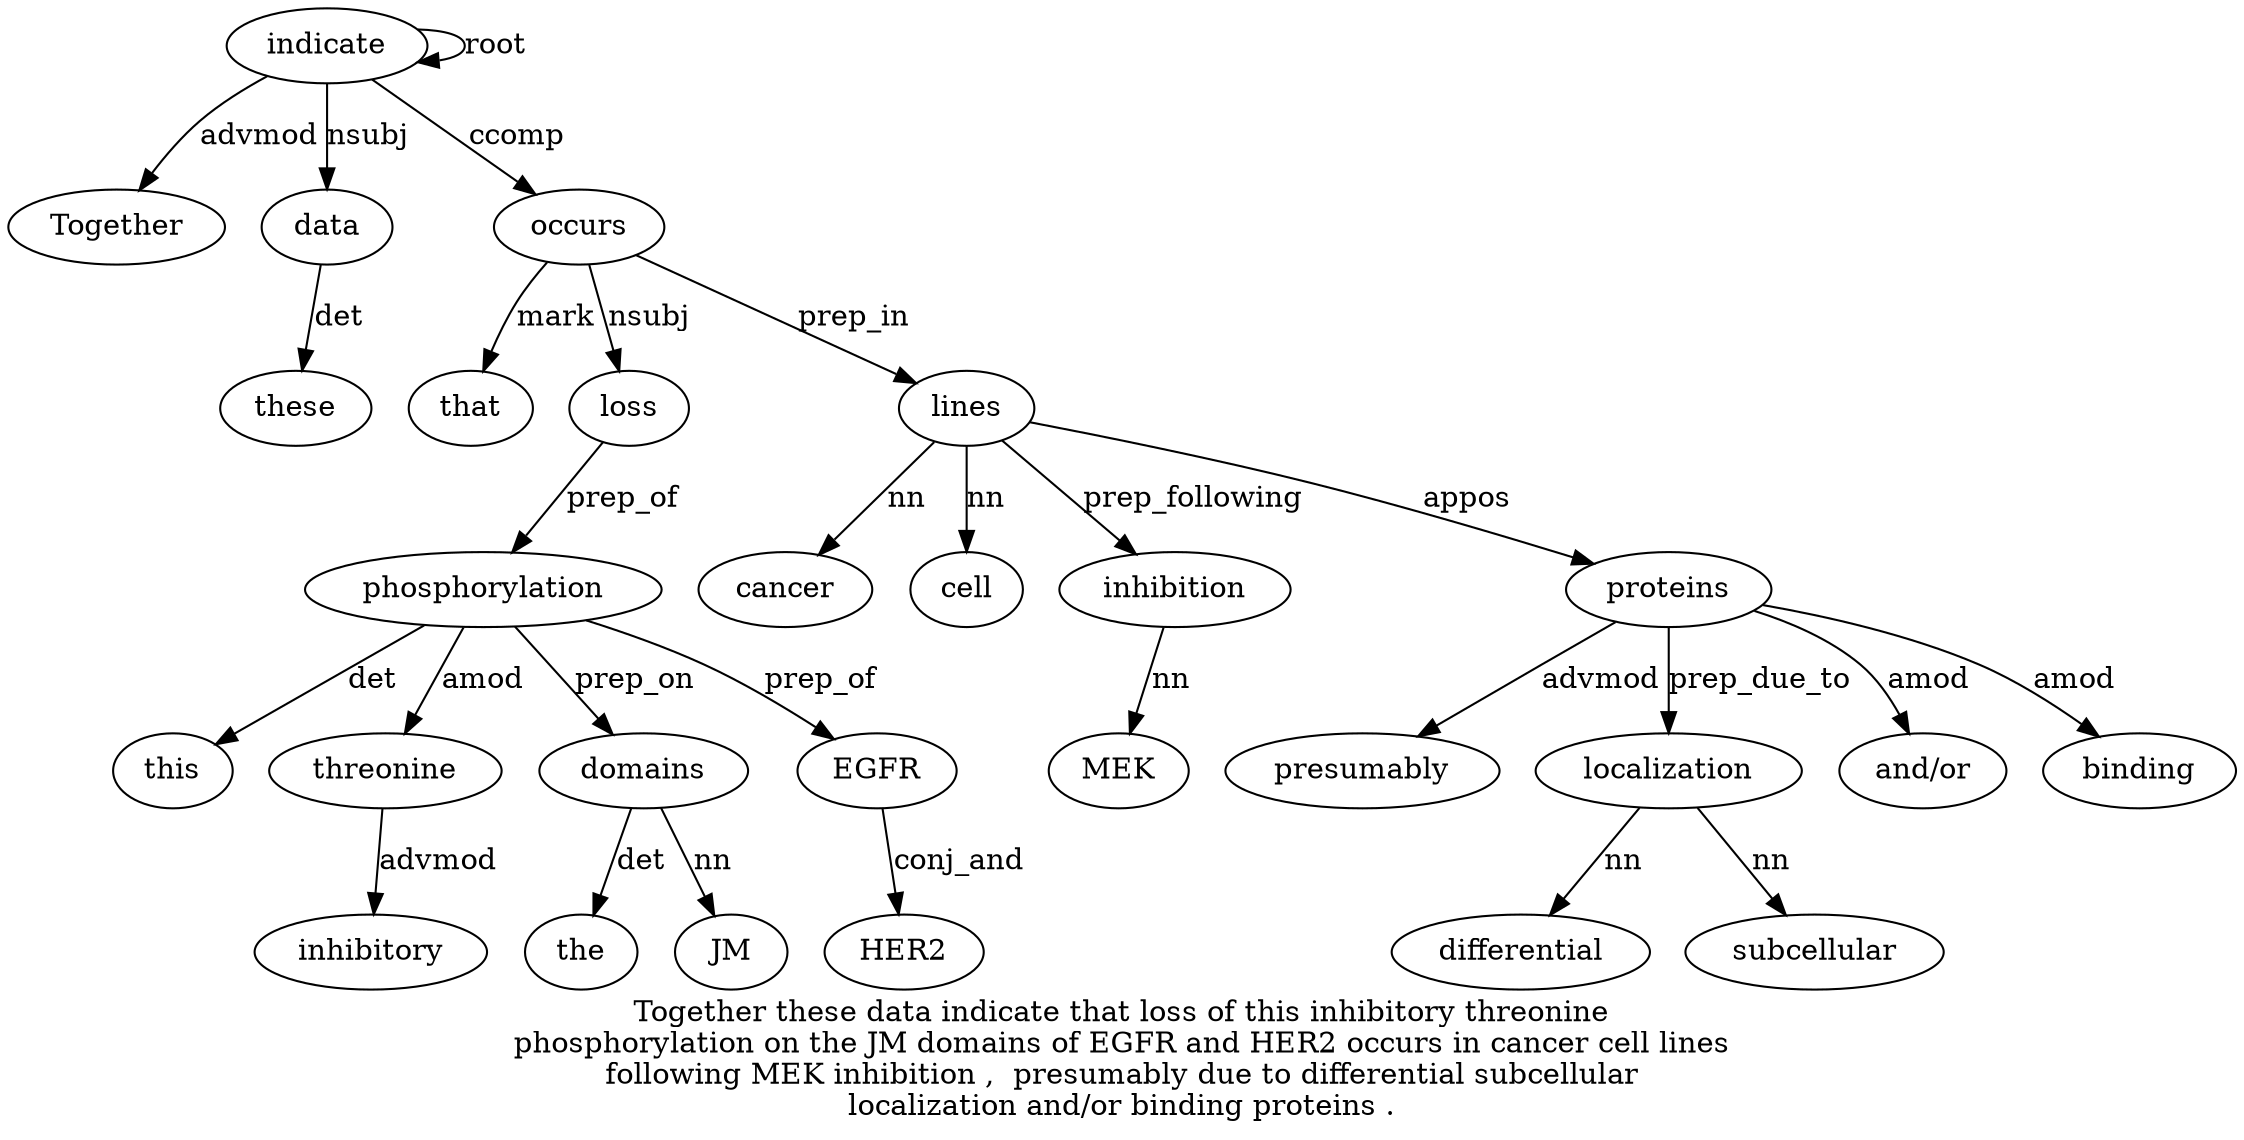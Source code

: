 digraph "Together these data indicate that loss of this inhibitory threonine phosphorylation on the JM domains of EGFR and HER2 occurs in cancer cell lines following MEK inhibition ,  presumably due to differential subcellular localization and/or binding proteins ." {
label="Together these data indicate that loss of this inhibitory threonine
phosphorylation on the JM domains of EGFR and HER2 occurs in cancer cell lines
following MEK inhibition ,  presumably due to differential subcellular
localization and/or binding proteins .";
indicate4 [style=filled, fillcolor=white, label=indicate];
Together1 [style=filled, fillcolor=white, label=Together];
indicate4 -> Together1  [label=advmod];
data3 [style=filled, fillcolor=white, label=data];
these2 [style=filled, fillcolor=white, label=these];
data3 -> these2  [label=det];
indicate4 -> data3  [label=nsubj];
indicate4 -> indicate4  [label=root];
occurs20 [style=filled, fillcolor=white, label=occurs];
that5 [style=filled, fillcolor=white, label=that];
occurs20 -> that5  [label=mark];
loss6 [style=filled, fillcolor=white, label=loss];
occurs20 -> loss6  [label=nsubj];
phosphorylation11 [style=filled, fillcolor=white, label=phosphorylation];
this8 [style=filled, fillcolor=white, label=this];
phosphorylation11 -> this8  [label=det];
threonine10 [style=filled, fillcolor=white, label=threonine];
inhibitory9 [style=filled, fillcolor=white, label=inhibitory];
threonine10 -> inhibitory9  [label=advmod];
phosphorylation11 -> threonine10  [label=amod];
loss6 -> phosphorylation11  [label=prep_of];
domains15 [style=filled, fillcolor=white, label=domains];
the13 [style=filled, fillcolor=white, label=the];
domains15 -> the13  [label=det];
JM14 [style=filled, fillcolor=white, label=JM];
domains15 -> JM14  [label=nn];
phosphorylation11 -> domains15  [label=prep_on];
EGFR17 [style=filled, fillcolor=white, label=EGFR];
phosphorylation11 -> EGFR17  [label=prep_of];
HER219 [style=filled, fillcolor=white, label=HER2];
EGFR17 -> HER219  [label=conj_and];
indicate4 -> occurs20  [label=ccomp];
lines24 [style=filled, fillcolor=white, label=lines];
cancer22 [style=filled, fillcolor=white, label=cancer];
lines24 -> cancer22  [label=nn];
cell23 [style=filled, fillcolor=white, label=cell];
lines24 -> cell23  [label=nn];
occurs20 -> lines24  [label=prep_in];
inhibition27 [style=filled, fillcolor=white, label=inhibition];
MEK26 [style=filled, fillcolor=white, label=MEK];
inhibition27 -> MEK26  [label=nn];
lines24 -> inhibition27  [label=prep_following];
proteins37 [style=filled, fillcolor=white, label=proteins];
presumably29 [style=filled, fillcolor=white, label=presumably];
proteins37 -> presumably29  [label=advmod];
localization34 [style=filled, fillcolor=white, label=localization];
differential32 [style=filled, fillcolor=white, label=differential];
localization34 -> differential32  [label=nn];
subcellular33 [style=filled, fillcolor=white, label=subcellular];
localization34 -> subcellular33  [label=nn];
proteins37 -> localization34  [label=prep_due_to];
"and/or35" [style=filled, fillcolor=white, label="and/or"];
proteins37 -> "and/or35"  [label=amod];
binding36 [style=filled, fillcolor=white, label=binding];
proteins37 -> binding36  [label=amod];
lines24 -> proteins37  [label=appos];
}
